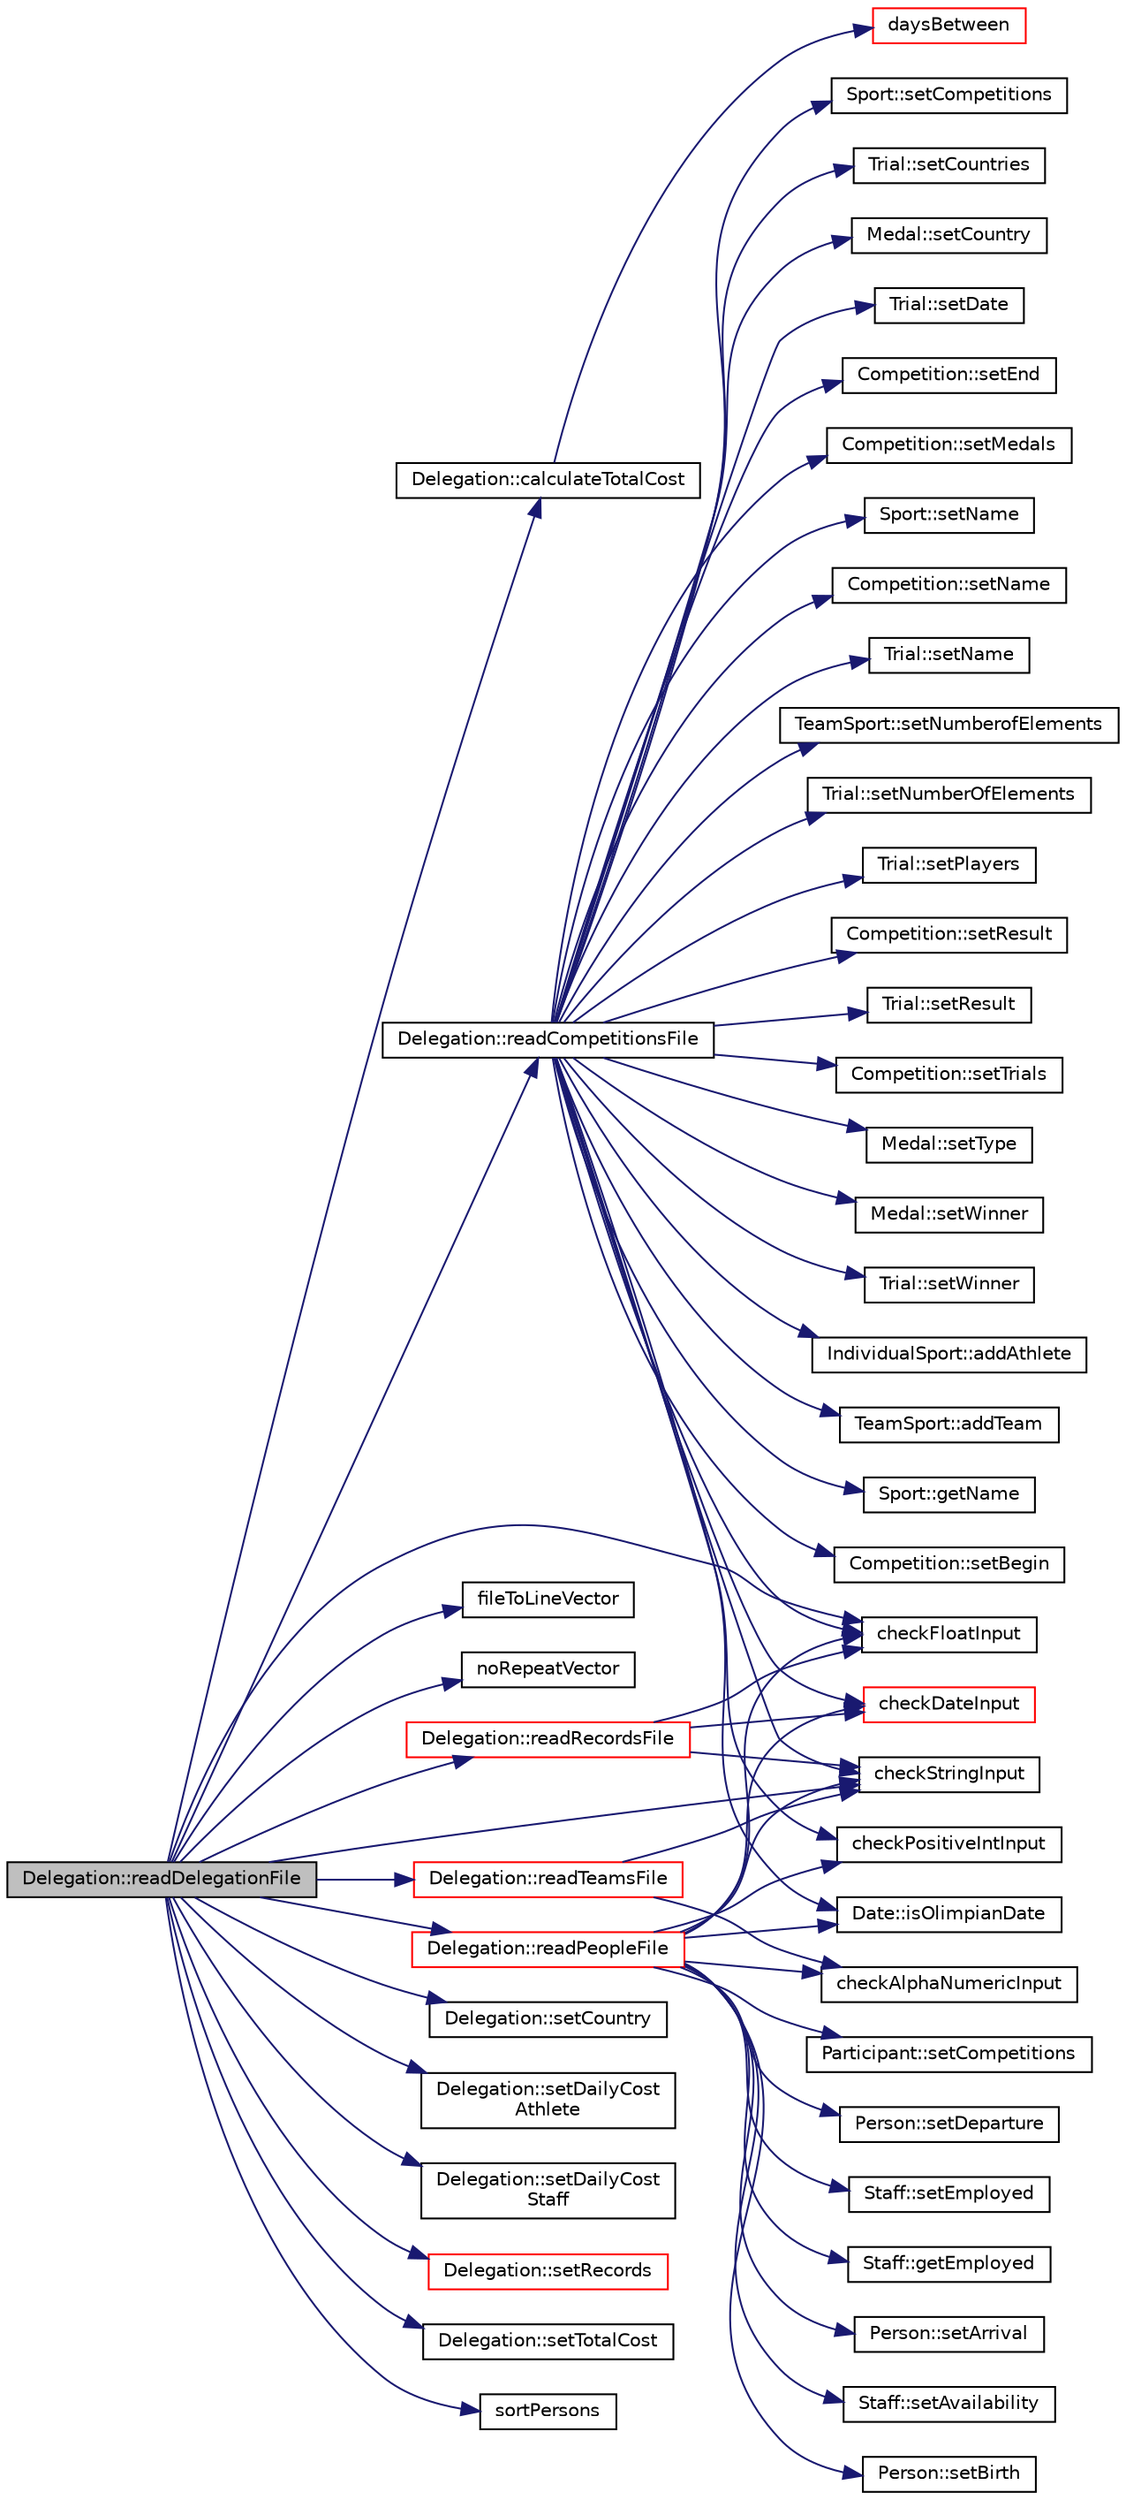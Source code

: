 digraph "Delegation::readDelegationFile"
{
 // LATEX_PDF_SIZE
  edge [fontname="Helvetica",fontsize="10",labelfontname="Helvetica",labelfontsize="10"];
  node [fontname="Helvetica",fontsize="10",shape=record];
  rankdir="LR";
  Node1 [label="Delegation::readDelegationFile",height=0.2,width=0.4,color="black", fillcolor="grey75", style="filled", fontcolor="black",tooltip=" "];
  Node1 -> Node2 [color="midnightblue",fontsize="10",style="solid",fontname="Helvetica"];
  Node2 [label="Delegation::calculateTotalCost",height=0.2,width=0.4,color="black", fillcolor="white", style="filled",URL="$class_delegation.html#a98628c083af42b41e10596bde20fda79",tooltip=" "];
  Node2 -> Node3 [color="midnightblue",fontsize="10",style="solid",fontname="Helvetica"];
  Node3 [label="daysBetween",height=0.2,width=0.4,color="red", fillcolor="white", style="filled",URL="$auxiliar_8cpp.html#afb3bb7769338ef74ab7fad50e31139e2",tooltip=" "];
  Node1 -> Node5 [color="midnightblue",fontsize="10",style="solid",fontname="Helvetica"];
  Node5 [label="checkFloatInput",height=0.2,width=0.4,color="black", fillcolor="white", style="filled",URL="$auxiliar_8cpp.html#a2951a42cbfb63434c2fd8f2e8ce17c0d",tooltip=" "];
  Node1 -> Node6 [color="midnightblue",fontsize="10",style="solid",fontname="Helvetica"];
  Node6 [label="checkStringInput",height=0.2,width=0.4,color="black", fillcolor="white", style="filled",URL="$auxiliar_8cpp.html#a38b12b0ae17b209757adabb8c944f98b",tooltip=" "];
  Node1 -> Node7 [color="midnightblue",fontsize="10",style="solid",fontname="Helvetica"];
  Node7 [label="fileToLineVector",height=0.2,width=0.4,color="black", fillcolor="white", style="filled",URL="$auxiliar_8cpp.html#aab3762045264bf012892b8621ea19954",tooltip=" "];
  Node1 -> Node8 [color="midnightblue",fontsize="10",style="solid",fontname="Helvetica"];
  Node8 [label="noRepeatVector",height=0.2,width=0.4,color="black", fillcolor="white", style="filled",URL="$auxiliar_8h.html#abea0cfe42327ebc2ea8c9a184200a1ab",tooltip=" "];
  Node1 -> Node9 [color="midnightblue",fontsize="10",style="solid",fontname="Helvetica"];
  Node9 [label="Delegation::readCompetitionsFile",height=0.2,width=0.4,color="black", fillcolor="white", style="filled",URL="$class_delegation.html#a4c8869ea855642bd48088bed2ae9090d",tooltip=" "];
  Node9 -> Node10 [color="midnightblue",fontsize="10",style="solid",fontname="Helvetica"];
  Node10 [label="IndividualSport::addAthlete",height=0.2,width=0.4,color="black", fillcolor="white", style="filled",URL="$class_individual_sport.html#a278ae05b22d5b0d5ec5694e6f423191c",tooltip=" "];
  Node9 -> Node11 [color="midnightblue",fontsize="10",style="solid",fontname="Helvetica"];
  Node11 [label="TeamSport::addTeam",height=0.2,width=0.4,color="black", fillcolor="white", style="filled",URL="$class_team_sport.html#a955355d4a05fc21ebb94260079d4774e",tooltip=" "];
  Node9 -> Node12 [color="midnightblue",fontsize="10",style="solid",fontname="Helvetica"];
  Node12 [label="checkDateInput",height=0.2,width=0.4,color="red", fillcolor="white", style="filled",URL="$auxiliar_8cpp.html#ac4b9e7766ca6ff5b233dac083c348d69",tooltip=" "];
  Node9 -> Node5 [color="midnightblue",fontsize="10",style="solid",fontname="Helvetica"];
  Node9 -> Node15 [color="midnightblue",fontsize="10",style="solid",fontname="Helvetica"];
  Node15 [label="checkPositiveIntInput",height=0.2,width=0.4,color="black", fillcolor="white", style="filled",URL="$auxiliar_8cpp.html#a6a0318293d935adbce91ecadb342cb4c",tooltip=" "];
  Node9 -> Node6 [color="midnightblue",fontsize="10",style="solid",fontname="Helvetica"];
  Node9 -> Node16 [color="midnightblue",fontsize="10",style="solid",fontname="Helvetica"];
  Node16 [label="Sport::getName",height=0.2,width=0.4,color="black", fillcolor="white", style="filled",URL="$class_sport.html#ab41111895a08b47d0aaa98fabfed0489",tooltip=" "];
  Node9 -> Node17 [color="midnightblue",fontsize="10",style="solid",fontname="Helvetica"];
  Node17 [label="Date::isOlimpianDate",height=0.2,width=0.4,color="black", fillcolor="white", style="filled",URL="$class_date.html#aa14e08c8e3d606a1bf0e07a2c294e5b5",tooltip=" "];
  Node9 -> Node18 [color="midnightblue",fontsize="10",style="solid",fontname="Helvetica"];
  Node18 [label="Competition::setBegin",height=0.2,width=0.4,color="black", fillcolor="white", style="filled",URL="$class_competition.html#a9b619ab722def3244488c92a1eafc61e",tooltip=" "];
  Node9 -> Node19 [color="midnightblue",fontsize="10",style="solid",fontname="Helvetica"];
  Node19 [label="Sport::setCompetitions",height=0.2,width=0.4,color="black", fillcolor="white", style="filled",URL="$class_sport.html#ad233bea6352bcb9ea6f681566e9e5685",tooltip=" "];
  Node9 -> Node20 [color="midnightblue",fontsize="10",style="solid",fontname="Helvetica"];
  Node20 [label="Trial::setCountries",height=0.2,width=0.4,color="black", fillcolor="white", style="filled",URL="$class_trial.html#af44818b4a3ea92ff3ae45507b704347d",tooltip=" "];
  Node9 -> Node21 [color="midnightblue",fontsize="10",style="solid",fontname="Helvetica"];
  Node21 [label="Medal::setCountry",height=0.2,width=0.4,color="black", fillcolor="white", style="filled",URL="$class_medal.html#ac350570494f7b5e2660dd0e455d412d2",tooltip=" "];
  Node9 -> Node22 [color="midnightblue",fontsize="10",style="solid",fontname="Helvetica"];
  Node22 [label="Trial::setDate",height=0.2,width=0.4,color="black", fillcolor="white", style="filled",URL="$class_trial.html#a9dafd83859f5060a3f9ec94f6acb0e8b",tooltip=" "];
  Node9 -> Node23 [color="midnightblue",fontsize="10",style="solid",fontname="Helvetica"];
  Node23 [label="Competition::setEnd",height=0.2,width=0.4,color="black", fillcolor="white", style="filled",URL="$class_competition.html#a23faebdb4d0ac448668ebb8b723082e9",tooltip=" "];
  Node9 -> Node24 [color="midnightblue",fontsize="10",style="solid",fontname="Helvetica"];
  Node24 [label="Competition::setMedals",height=0.2,width=0.4,color="black", fillcolor="white", style="filled",URL="$class_competition.html#ab964b0de71728ad9aa76f0d1914c683a",tooltip=" "];
  Node9 -> Node25 [color="midnightblue",fontsize="10",style="solid",fontname="Helvetica"];
  Node25 [label="Sport::setName",height=0.2,width=0.4,color="black", fillcolor="white", style="filled",URL="$class_sport.html#a9da9c5e360ddf09e4aff431cdd40b8d3",tooltip=" "];
  Node9 -> Node26 [color="midnightblue",fontsize="10",style="solid",fontname="Helvetica"];
  Node26 [label="Competition::setName",height=0.2,width=0.4,color="black", fillcolor="white", style="filled",URL="$class_competition.html#a8433d8c5e39fb2c0cebe575c07b348a1",tooltip=" "];
  Node9 -> Node27 [color="midnightblue",fontsize="10",style="solid",fontname="Helvetica"];
  Node27 [label="Trial::setName",height=0.2,width=0.4,color="black", fillcolor="white", style="filled",URL="$class_trial.html#aab830b6e27415c2ae388f7f70561e183",tooltip=" "];
  Node9 -> Node28 [color="midnightblue",fontsize="10",style="solid",fontname="Helvetica"];
  Node28 [label="TeamSport::setNumberofElements",height=0.2,width=0.4,color="black", fillcolor="white", style="filled",URL="$class_team_sport.html#adf12e865a736e934d588a36062a3f271",tooltip=" "];
  Node9 -> Node29 [color="midnightblue",fontsize="10",style="solid",fontname="Helvetica"];
  Node29 [label="Trial::setNumberOfElements",height=0.2,width=0.4,color="black", fillcolor="white", style="filled",URL="$class_trial.html#a85b5689dc48a0cbd108abd900a6ac2f1",tooltip=" "];
  Node9 -> Node30 [color="midnightblue",fontsize="10",style="solid",fontname="Helvetica"];
  Node30 [label="Trial::setPlayers",height=0.2,width=0.4,color="black", fillcolor="white", style="filled",URL="$class_trial.html#aa6fcfd226261cb8135528d900c10a4c1",tooltip=" "];
  Node9 -> Node31 [color="midnightblue",fontsize="10",style="solid",fontname="Helvetica"];
  Node31 [label="Competition::setResult",height=0.2,width=0.4,color="black", fillcolor="white", style="filled",URL="$class_competition.html#ab4830c595185349bab3b7db371bac3f2",tooltip=" "];
  Node9 -> Node32 [color="midnightblue",fontsize="10",style="solid",fontname="Helvetica"];
  Node32 [label="Trial::setResult",height=0.2,width=0.4,color="black", fillcolor="white", style="filled",URL="$class_trial.html#a1846374332aa118717e891801c903666",tooltip=" "];
  Node9 -> Node33 [color="midnightblue",fontsize="10",style="solid",fontname="Helvetica"];
  Node33 [label="Competition::setTrials",height=0.2,width=0.4,color="black", fillcolor="white", style="filled",URL="$class_competition.html#af03fe30f951efd1b3a1fe040e68e8b11",tooltip=" "];
  Node9 -> Node34 [color="midnightblue",fontsize="10",style="solid",fontname="Helvetica"];
  Node34 [label="Medal::setType",height=0.2,width=0.4,color="black", fillcolor="white", style="filled",URL="$class_medal.html#ae247dca8ca2055abda6206396ec8b0da",tooltip=" "];
  Node9 -> Node35 [color="midnightblue",fontsize="10",style="solid",fontname="Helvetica"];
  Node35 [label="Medal::setWinner",height=0.2,width=0.4,color="black", fillcolor="white", style="filled",URL="$class_medal.html#a021e0d3f22a6bf4f14a25f293274435c",tooltip=" "];
  Node9 -> Node36 [color="midnightblue",fontsize="10",style="solid",fontname="Helvetica"];
  Node36 [label="Trial::setWinner",height=0.2,width=0.4,color="black", fillcolor="white", style="filled",URL="$class_trial.html#a2a8eee05fdd483fe01b4a873878140cf",tooltip=" "];
  Node1 -> Node37 [color="midnightblue",fontsize="10",style="solid",fontname="Helvetica"];
  Node37 [label="Delegation::readPeopleFile",height=0.2,width=0.4,color="red", fillcolor="white", style="filled",URL="$class_delegation.html#a786b9c6aee877d5ae2daa8c4d5bbe7dc",tooltip=" "];
  Node37 -> Node38 [color="midnightblue",fontsize="10",style="solid",fontname="Helvetica"];
  Node38 [label="checkAlphaNumericInput",height=0.2,width=0.4,color="black", fillcolor="white", style="filled",URL="$auxiliar_8cpp.html#a664b75b931245381d2fb2fd73c810d49",tooltip=" "];
  Node37 -> Node12 [color="midnightblue",fontsize="10",style="solid",fontname="Helvetica"];
  Node37 -> Node5 [color="midnightblue",fontsize="10",style="solid",fontname="Helvetica"];
  Node37 -> Node15 [color="midnightblue",fontsize="10",style="solid",fontname="Helvetica"];
  Node37 -> Node6 [color="midnightblue",fontsize="10",style="solid",fontname="Helvetica"];
  Node37 -> Node39 [color="midnightblue",fontsize="10",style="solid",fontname="Helvetica"];
  Node39 [label="Staff::getEmployed",height=0.2,width=0.4,color="black", fillcolor="white", style="filled",URL="$class_staff.html#ad788f0d243ec95470686757698b3ea51",tooltip=" "];
  Node37 -> Node17 [color="midnightblue",fontsize="10",style="solid",fontname="Helvetica"];
  Node37 -> Node40 [color="midnightblue",fontsize="10",style="solid",fontname="Helvetica"];
  Node40 [label="Person::setArrival",height=0.2,width=0.4,color="black", fillcolor="white", style="filled",URL="$class_person.html#a573715d15221a8541ddc0eee94968065",tooltip=" "];
  Node37 -> Node41 [color="midnightblue",fontsize="10",style="solid",fontname="Helvetica"];
  Node41 [label="Staff::setAvailability",height=0.2,width=0.4,color="black", fillcolor="white", style="filled",URL="$class_staff.html#af2e9334dbeb63885d753feec4869f473",tooltip=" "];
  Node37 -> Node42 [color="midnightblue",fontsize="10",style="solid",fontname="Helvetica"];
  Node42 [label="Person::setBirth",height=0.2,width=0.4,color="black", fillcolor="white", style="filled",URL="$class_person.html#a250237a381933d13763ebc0a364f9aac",tooltip=" "];
  Node37 -> Node43 [color="midnightblue",fontsize="10",style="solid",fontname="Helvetica"];
  Node43 [label="Participant::setCompetitions",height=0.2,width=0.4,color="black", fillcolor="white", style="filled",URL="$class_participant.html#ad66dad332d7ad6703e9c0df940f52dcc",tooltip=" "];
  Node37 -> Node44 [color="midnightblue",fontsize="10",style="solid",fontname="Helvetica"];
  Node44 [label="Person::setDeparture",height=0.2,width=0.4,color="black", fillcolor="white", style="filled",URL="$class_person.html#a3501c7e4f98bfbed542782cbae88244f",tooltip=" "];
  Node37 -> Node45 [color="midnightblue",fontsize="10",style="solid",fontname="Helvetica"];
  Node45 [label="Staff::setEmployed",height=0.2,width=0.4,color="black", fillcolor="white", style="filled",URL="$class_staff.html#aea8105a53a0df84eff03a92c2a0a0bf0",tooltip=" "];
  Node1 -> Node54 [color="midnightblue",fontsize="10",style="solid",fontname="Helvetica"];
  Node54 [label="Delegation::readRecordsFile",height=0.2,width=0.4,color="red", fillcolor="white", style="filled",URL="$class_delegation.html#aae51318ae08902a40471ee2407d53577",tooltip=" "];
  Node54 -> Node12 [color="midnightblue",fontsize="10",style="solid",fontname="Helvetica"];
  Node54 -> Node5 [color="midnightblue",fontsize="10",style="solid",fontname="Helvetica"];
  Node54 -> Node6 [color="midnightblue",fontsize="10",style="solid",fontname="Helvetica"];
  Node1 -> Node65 [color="midnightblue",fontsize="10",style="solid",fontname="Helvetica"];
  Node65 [label="Delegation::readTeamsFile",height=0.2,width=0.4,color="red", fillcolor="white", style="filled",URL="$class_delegation.html#a7d411a0be4bd79ef4bbc947715f15a36",tooltip=" "];
  Node65 -> Node38 [color="midnightblue",fontsize="10",style="solid",fontname="Helvetica"];
  Node65 -> Node6 [color="midnightblue",fontsize="10",style="solid",fontname="Helvetica"];
  Node1 -> Node68 [color="midnightblue",fontsize="10",style="solid",fontname="Helvetica"];
  Node68 [label="Delegation::setCountry",height=0.2,width=0.4,color="black", fillcolor="white", style="filled",URL="$class_delegation.html#a8db3c99ddf478754e2bac480d56cc18e",tooltip=" "];
  Node1 -> Node69 [color="midnightblue",fontsize="10",style="solid",fontname="Helvetica"];
  Node69 [label="Delegation::setDailyCost\lAthlete",height=0.2,width=0.4,color="black", fillcolor="white", style="filled",URL="$class_delegation.html#acd77b0b9a87bb6d55388247a4a754cc4",tooltip=" "];
  Node1 -> Node70 [color="midnightblue",fontsize="10",style="solid",fontname="Helvetica"];
  Node70 [label="Delegation::setDailyCost\lStaff",height=0.2,width=0.4,color="black", fillcolor="white", style="filled",URL="$class_delegation.html#a3f25ea8813d074c79fa275e9fb9050c2",tooltip=" "];
  Node1 -> Node71 [color="midnightblue",fontsize="10",style="solid",fontname="Helvetica"];
  Node71 [label="Delegation::setRecords",height=0.2,width=0.4,color="red", fillcolor="white", style="filled",URL="$class_delegation.html#a6229aa51cbac587077c939c61cbe4269",tooltip=" "];
  Node1 -> Node78 [color="midnightblue",fontsize="10",style="solid",fontname="Helvetica"];
  Node78 [label="Delegation::setTotalCost",height=0.2,width=0.4,color="black", fillcolor="white", style="filled",URL="$class_delegation.html#a2236cb10b52fa31fa80e3701476b80ad",tooltip=" "];
  Node1 -> Node79 [color="midnightblue",fontsize="10",style="solid",fontname="Helvetica"];
  Node79 [label="sortPersons",height=0.2,width=0.4,color="black", fillcolor="white", style="filled",URL="$auxiliar_8cpp.html#a6683d28abf29ba72ba35763c8c2dd92e",tooltip=" "];
}
